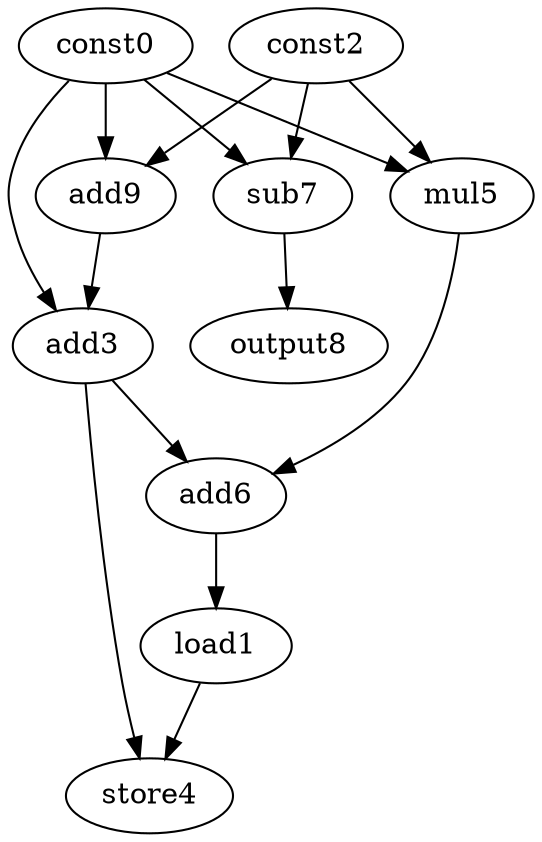 digraph G { 
const0[opcode=const]; 
load1[opcode=load]; 
const2[opcode=const]; 
add3[opcode=add]; 
store4[opcode=store]; 
mul5[opcode=mul]; 
add6[opcode=add]; 
sub7[opcode=sub]; 
output8[opcode=output]; 
add9[opcode=add]; 
const0->mul5[operand=0];
const2->mul5[operand=1];
const0->sub7[operand=0];
const2->sub7[operand=1];
const0->add9[operand=0];
const2->add9[operand=1];
const0->add3[operand=0];
add9->add3[operand=1];
sub7->output8[operand=0];
add3->add6[operand=0];
mul5->add6[operand=1];
add6->load1[operand=0];
load1->store4[operand=0];
add3->store4[operand=1];
}
